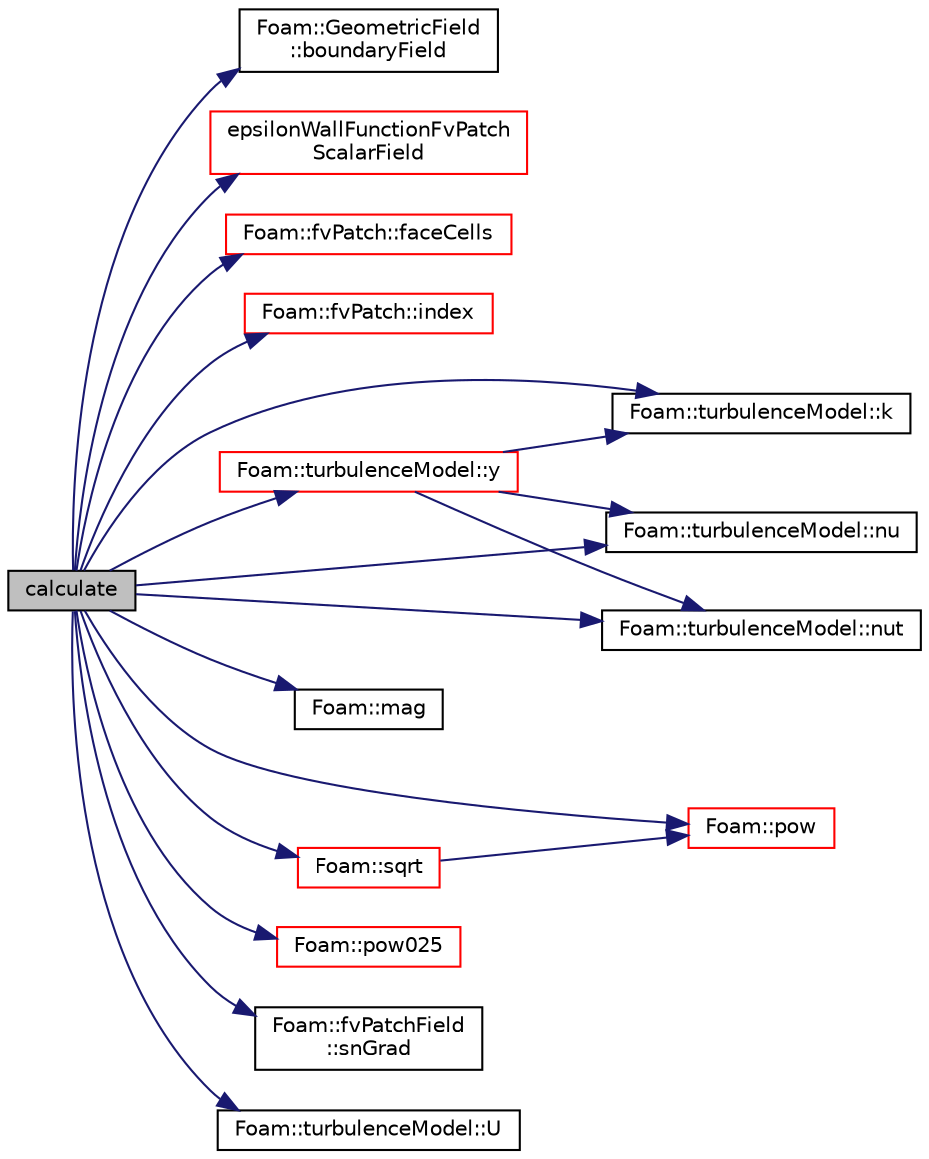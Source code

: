 digraph "calculate"
{
  bgcolor="transparent";
  edge [fontname="Helvetica",fontsize="10",labelfontname="Helvetica",labelfontsize="10"];
  node [fontname="Helvetica",fontsize="10",shape=record];
  rankdir="LR";
  Node1 [label="calculate",height=0.2,width=0.4,color="black", fillcolor="grey75", style="filled", fontcolor="black"];
  Node1 -> Node2 [color="midnightblue",fontsize="10",style="solid",fontname="Helvetica"];
  Node2 [label="Foam::GeometricField\l::boundaryField",height=0.2,width=0.4,color="black",URL="$a00933.html#a6987ef31fb532d0fc43c84eca14fe558",tooltip="Return const-reference to the boundary field. "];
  Node1 -> Node3 [color="midnightblue",fontsize="10",style="solid",fontname="Helvetica"];
  Node3 [label="epsilonWallFunctionFvPatch\lScalarField",height=0.2,width=0.4,color="red",URL="$a00671.html#a1e757cae06f2376790fd1fd326dd0fca",tooltip="Construct from patch and internal field. "];
  Node1 -> Node4 [color="midnightblue",fontsize="10",style="solid",fontname="Helvetica"];
  Node4 [label="Foam::fvPatch::faceCells",height=0.2,width=0.4,color="red",URL="$a00898.html#a7cbd3f7d875089fbed897f536ef662c9",tooltip="Return faceCells. "];
  Node1 -> Node5 [color="midnightblue",fontsize="10",style="solid",fontname="Helvetica"];
  Node5 [label="Foam::fvPatch::index",height=0.2,width=0.4,color="red",URL="$a00898.html#a7d1e8acadb27bd2b4e61457d47b71b6f",tooltip="Return the index of this patch in the fvBoundaryMesh. "];
  Node1 -> Node6 [color="midnightblue",fontsize="10",style="solid",fontname="Helvetica"];
  Node6 [label="Foam::turbulenceModel::k",height=0.2,width=0.4,color="black",URL="$a02774.html#a3f82cf7bd1acf0346fcf9c6f6af56834",tooltip="Return the turbulence kinetic energy. "];
  Node1 -> Node7 [color="midnightblue",fontsize="10",style="solid",fontname="Helvetica"];
  Node7 [label="Foam::mag",height=0.2,width=0.4,color="black",URL="$a10974.html#a929da2a3fdcf3dacbbe0487d3a330dae"];
  Node1 -> Node8 [color="midnightblue",fontsize="10",style="solid",fontname="Helvetica"];
  Node8 [label="Foam::turbulenceModel::nu",height=0.2,width=0.4,color="black",URL="$a02774.html#a873c2bd19b9d6641c6c1f03df3a292aa",tooltip="Return the laminar viscosity. "];
  Node1 -> Node9 [color="midnightblue",fontsize="10",style="solid",fontname="Helvetica"];
  Node9 [label="Foam::turbulenceModel::nut",height=0.2,width=0.4,color="black",URL="$a02774.html#a1db87b18f9ce22499fd79db299416788",tooltip="Return the turbulence viscosity. "];
  Node1 -> Node10 [color="midnightblue",fontsize="10",style="solid",fontname="Helvetica"];
  Node10 [label="Foam::pow",height=0.2,width=0.4,color="red",URL="$a10974.html#a7500c8e9d27a442adc75e287de074c7c"];
  Node1 -> Node11 [color="midnightblue",fontsize="10",style="solid",fontname="Helvetica"];
  Node11 [label="Foam::pow025",height=0.2,width=0.4,color="red",URL="$a10974.html#af8d7dc24dfce32ee37c1210e616966e1"];
  Node1 -> Node12 [color="midnightblue",fontsize="10",style="solid",fontname="Helvetica"];
  Node12 [label="Foam::fvPatchField\l::snGrad",height=0.2,width=0.4,color="black",URL="$a00899.html#aee44c456744b9ed5f206a9027bb93f8a",tooltip="Return patch-normal gradient. "];
  Node1 -> Node13 [color="midnightblue",fontsize="10",style="solid",fontname="Helvetica"];
  Node13 [label="Foam::sqrt",height=0.2,width=0.4,color="red",URL="$a10974.html#a8616bd62eebf2342a80222fecb1bda71"];
  Node13 -> Node10 [color="midnightblue",fontsize="10",style="solid",fontname="Helvetica"];
  Node1 -> Node14 [color="midnightblue",fontsize="10",style="solid",fontname="Helvetica"];
  Node14 [label="Foam::turbulenceModel::U",height=0.2,width=0.4,color="black",URL="$a02774.html#a0b0f7927917d51eb0331cdda095aa21f",tooltip="Access function to velocity field. "];
  Node1 -> Node15 [color="midnightblue",fontsize="10",style="solid",fontname="Helvetica"];
  Node15 [label="Foam::turbulenceModel::y",height=0.2,width=0.4,color="red",URL="$a02774.html#a786f55d8a1d6a0900d1798fd04595c14",tooltip="Return the near wall distances. "];
  Node15 -> Node8 [color="midnightblue",fontsize="10",style="solid",fontname="Helvetica"];
  Node15 -> Node9 [color="midnightblue",fontsize="10",style="solid",fontname="Helvetica"];
  Node15 -> Node6 [color="midnightblue",fontsize="10",style="solid",fontname="Helvetica"];
}
